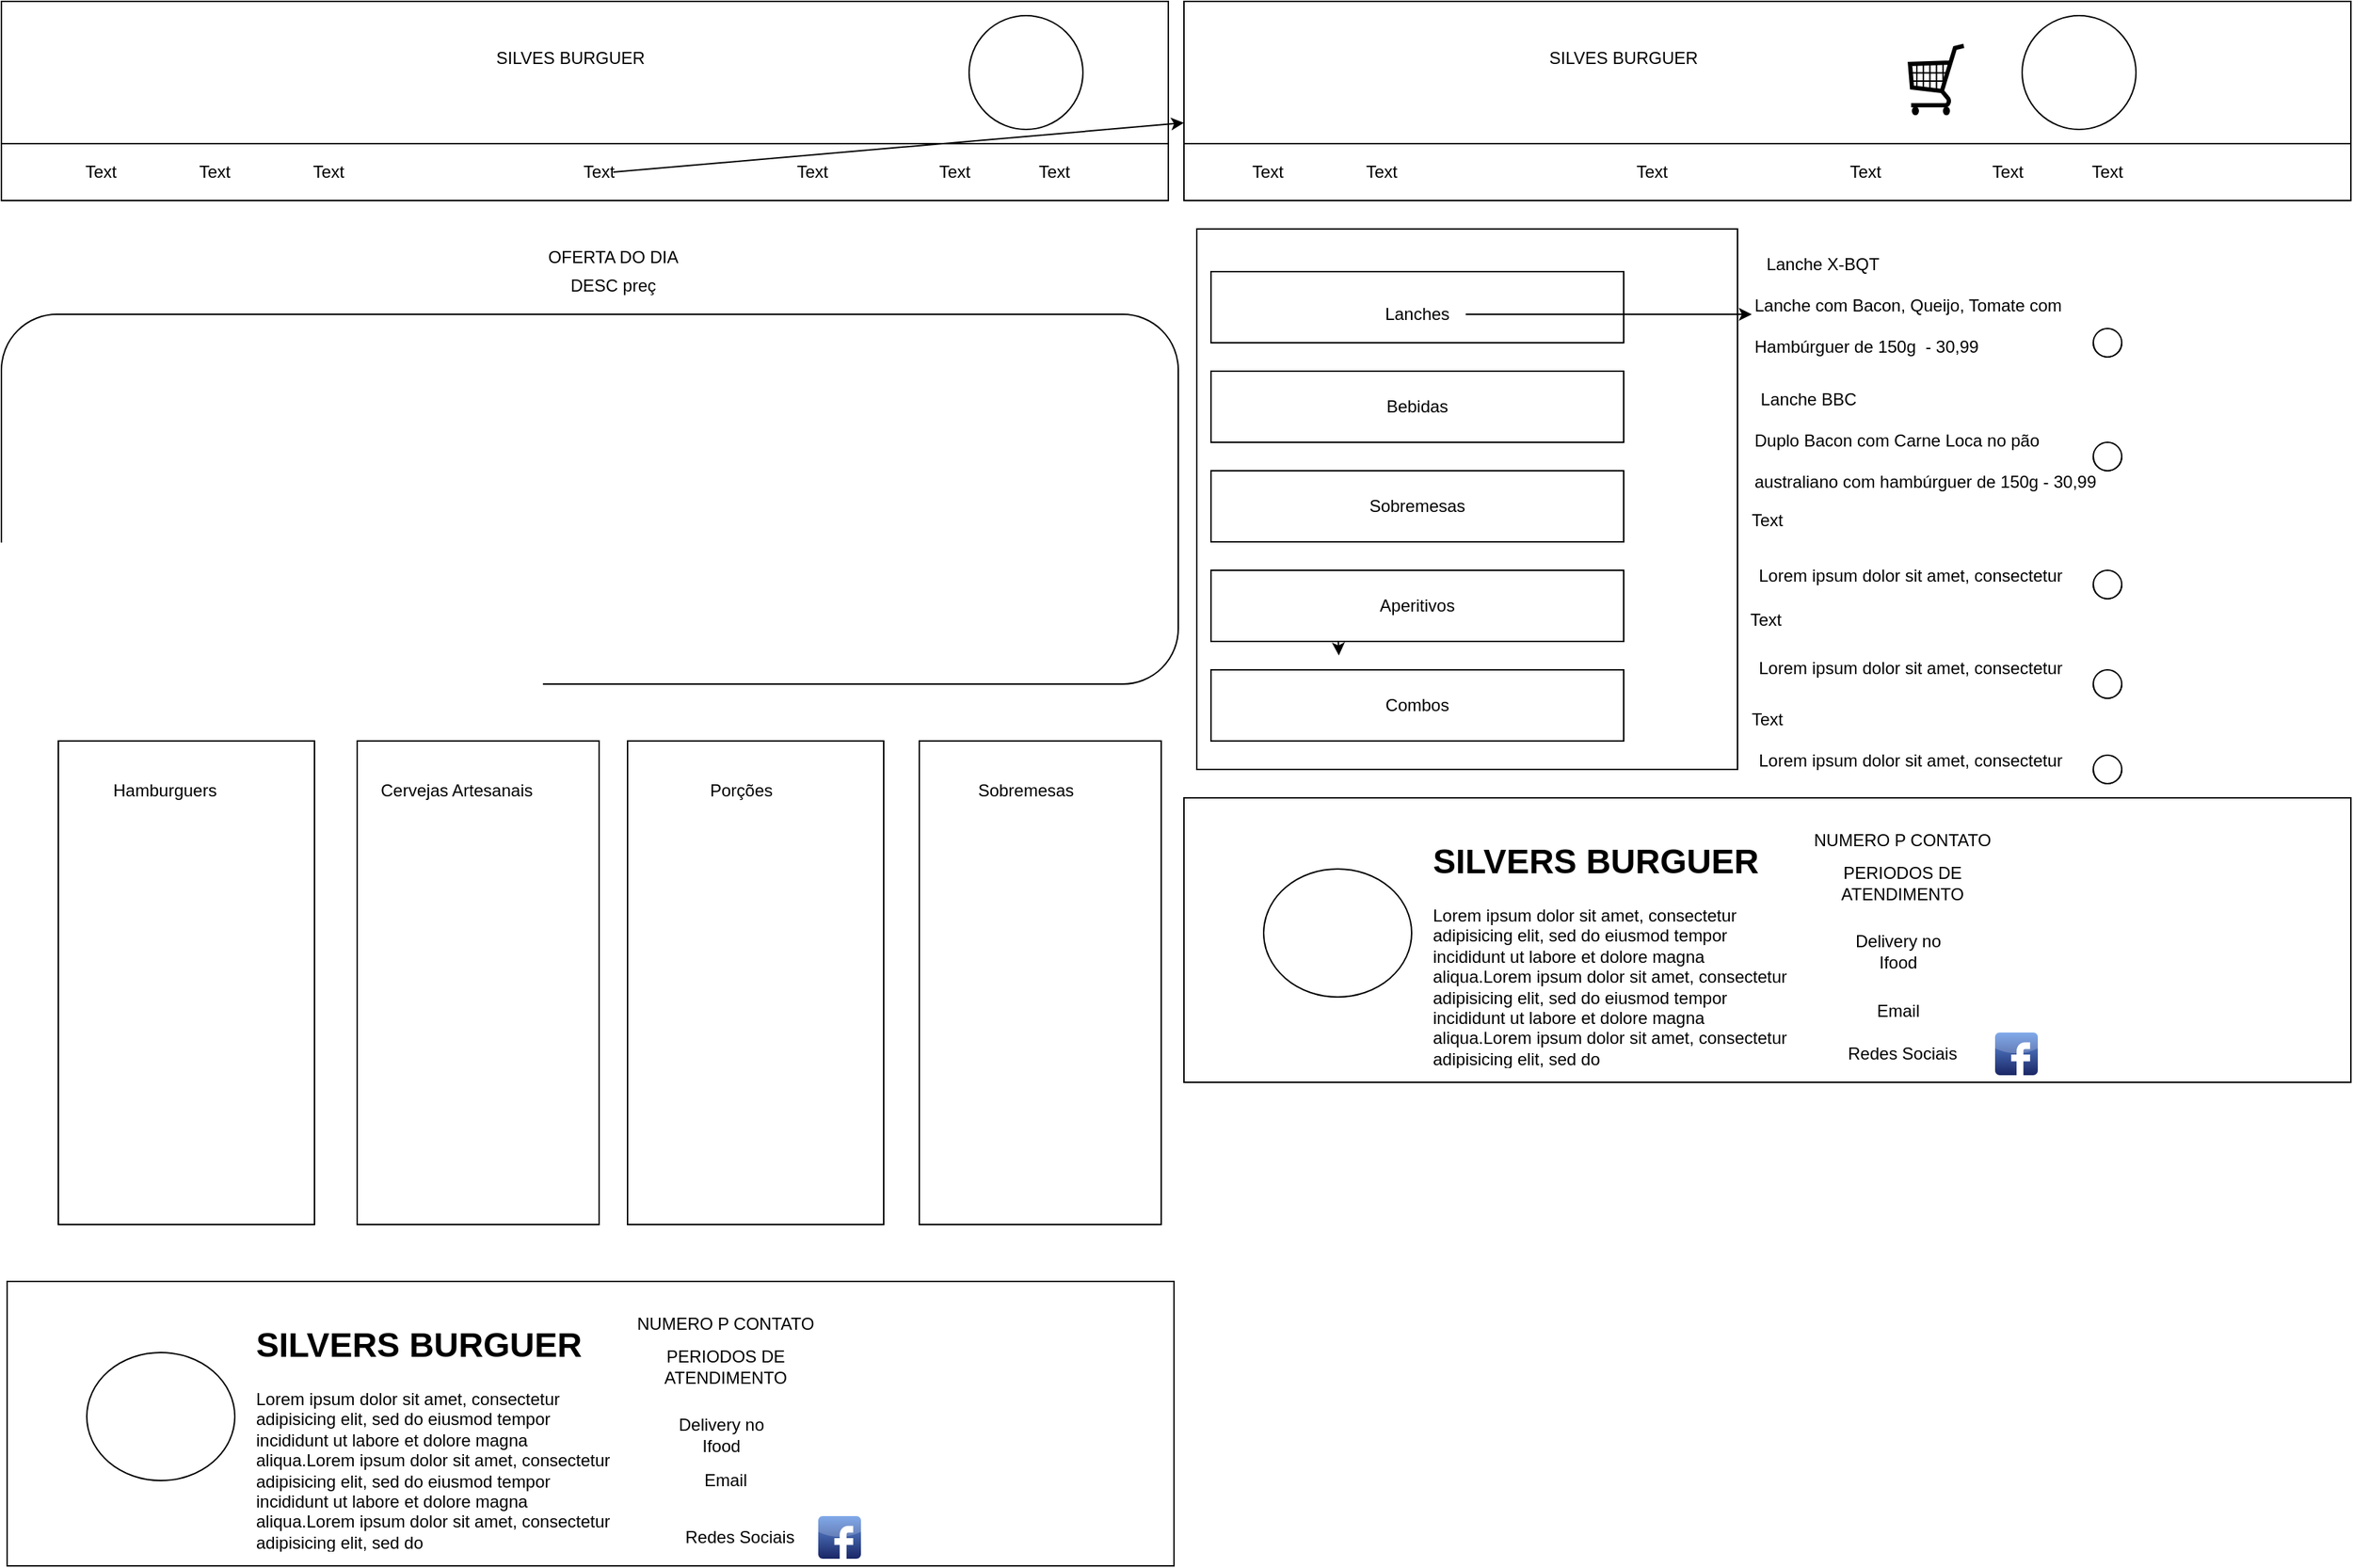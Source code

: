 <mxfile version="13.8.8" type="github">
  <diagram id="8r8RpMllXokfxD9Ya-0Z" name="Page-1">
    <mxGraphModel dx="1102" dy="460" grid="1" gridSize="10" guides="1" tooltips="1" connect="1" arrows="1" fold="1" page="1" pageScale="1" pageWidth="827" pageHeight="1169" math="0" shadow="0">
      <root>
        <mxCell id="0" />
        <mxCell id="1" parent="0" />
        <mxCell id="y8Id4zBRVLk_3cPNBUIt-2" value="" style="rounded=0;whiteSpace=wrap;html=1;" vertex="1" parent="1">
          <mxGeometry width="820" height="100" as="geometry" />
        </mxCell>
        <mxCell id="y8Id4zBRVLk_3cPNBUIt-3" value="SILVES BURGUER" style="text;html=1;strokeColor=none;fillColor=none;align=center;verticalAlign=middle;whiteSpace=wrap;rounded=0;" vertex="1" parent="1">
          <mxGeometry x="250" y="30" width="300" height="20" as="geometry" />
        </mxCell>
        <mxCell id="y8Id4zBRVLk_3cPNBUIt-4" value="" style="ellipse;whiteSpace=wrap;html=1;aspect=fixed;" vertex="1" parent="1">
          <mxGeometry x="680" y="10" width="80" height="80" as="geometry" />
        </mxCell>
        <mxCell id="y8Id4zBRVLk_3cPNBUIt-5" value="" style="rounded=0;whiteSpace=wrap;html=1;" vertex="1" parent="1">
          <mxGeometry y="100" width="820" height="40" as="geometry" />
        </mxCell>
        <mxCell id="y8Id4zBRVLk_3cPNBUIt-6" value="Text" style="text;html=1;strokeColor=none;fillColor=none;align=center;verticalAlign=middle;whiteSpace=wrap;rounded=0;" vertex="1" parent="1">
          <mxGeometry x="50" y="110" width="40" height="20" as="geometry" />
        </mxCell>
        <mxCell id="y8Id4zBRVLk_3cPNBUIt-7" value="Text" style="text;html=1;strokeColor=none;fillColor=none;align=center;verticalAlign=middle;whiteSpace=wrap;rounded=0;" vertex="1" parent="1">
          <mxGeometry x="130" y="110" width="40" height="20" as="geometry" />
        </mxCell>
        <mxCell id="y8Id4zBRVLk_3cPNBUIt-8" value="Text" style="text;html=1;strokeColor=none;fillColor=none;align=center;verticalAlign=middle;whiteSpace=wrap;rounded=0;" vertex="1" parent="1">
          <mxGeometry x="210" y="110" width="40" height="20" as="geometry" />
        </mxCell>
        <mxCell id="y8Id4zBRVLk_3cPNBUIt-9" value="Text" style="text;html=1;strokeColor=none;fillColor=none;align=center;verticalAlign=middle;whiteSpace=wrap;rounded=0;" vertex="1" parent="1">
          <mxGeometry x="400" y="110" width="40" height="20" as="geometry" />
        </mxCell>
        <mxCell id="y8Id4zBRVLk_3cPNBUIt-10" value="Text" style="text;html=1;strokeColor=none;fillColor=none;align=center;verticalAlign=middle;whiteSpace=wrap;rounded=0;" vertex="1" parent="1">
          <mxGeometry x="550" y="110" width="40" height="20" as="geometry" />
        </mxCell>
        <mxCell id="y8Id4zBRVLk_3cPNBUIt-11" value="Text" style="text;html=1;strokeColor=none;fillColor=none;align=center;verticalAlign=middle;whiteSpace=wrap;rounded=0;" vertex="1" parent="1">
          <mxGeometry x="650" y="110" width="40" height="20" as="geometry" />
        </mxCell>
        <mxCell id="y8Id4zBRVLk_3cPNBUIt-12" value="Text" style="text;html=1;strokeColor=none;fillColor=none;align=center;verticalAlign=middle;whiteSpace=wrap;rounded=0;" vertex="1" parent="1">
          <mxGeometry x="720" y="110" width="40" height="20" as="geometry" />
        </mxCell>
        <mxCell id="y8Id4zBRVLk_3cPNBUIt-14" value="OFERTA DO DIA" style="text;html=1;strokeColor=none;fillColor=none;align=center;verticalAlign=middle;whiteSpace=wrap;rounded=0;" vertex="1" parent="1">
          <mxGeometry x="350" y="170" width="160" height="20" as="geometry" />
        </mxCell>
        <mxCell id="y8Id4zBRVLk_3cPNBUIt-17" value="DESC preç" style="text;html=1;strokeColor=none;fillColor=none;align=center;verticalAlign=middle;whiteSpace=wrap;rounded=0;" vertex="1" parent="1">
          <mxGeometry x="280" y="190" width="300" height="20" as="geometry" />
        </mxCell>
        <mxCell id="y8Id4zBRVLk_3cPNBUIt-46" value="" style="rounded=0;whiteSpace=wrap;html=1;" vertex="1" parent="1">
          <mxGeometry x="831" width="820" height="100" as="geometry" />
        </mxCell>
        <mxCell id="y8Id4zBRVLk_3cPNBUIt-47" value="" style="rounded=0;whiteSpace=wrap;html=1;" vertex="1" parent="1">
          <mxGeometry x="831" y="100" width="820" height="40" as="geometry" />
        </mxCell>
        <mxCell id="y8Id4zBRVLk_3cPNBUIt-48" value="SILVES BURGUER" style="text;html=1;strokeColor=none;fillColor=none;align=center;verticalAlign=middle;whiteSpace=wrap;rounded=0;" vertex="1" parent="1">
          <mxGeometry x="990" y="30" width="300" height="20" as="geometry" />
        </mxCell>
        <mxCell id="y8Id4zBRVLk_3cPNBUIt-49" value="" style="ellipse;whiteSpace=wrap;html=1;aspect=fixed;" vertex="1" parent="1">
          <mxGeometry x="1420" y="10" width="80" height="80" as="geometry" />
        </mxCell>
        <mxCell id="y8Id4zBRVLk_3cPNBUIt-50" value="Text" style="text;html=1;strokeColor=none;fillColor=none;align=center;verticalAlign=middle;whiteSpace=wrap;rounded=0;" vertex="1" parent="1">
          <mxGeometry x="870" y="110" width="40" height="20" as="geometry" />
        </mxCell>
        <mxCell id="y8Id4zBRVLk_3cPNBUIt-51" value="Text" style="text;html=1;strokeColor=none;fillColor=none;align=center;verticalAlign=middle;whiteSpace=wrap;rounded=0;" vertex="1" parent="1">
          <mxGeometry x="950" y="110" width="40" height="20" as="geometry" />
        </mxCell>
        <mxCell id="y8Id4zBRVLk_3cPNBUIt-52" value="Text" style="text;html=1;strokeColor=none;fillColor=none;align=center;verticalAlign=middle;whiteSpace=wrap;rounded=0;" vertex="1" parent="1">
          <mxGeometry x="1140" y="110" width="40" height="20" as="geometry" />
        </mxCell>
        <mxCell id="y8Id4zBRVLk_3cPNBUIt-53" value="Text" style="text;html=1;strokeColor=none;fillColor=none;align=center;verticalAlign=middle;whiteSpace=wrap;rounded=0;" vertex="1" parent="1">
          <mxGeometry x="1290" y="110" width="40" height="20" as="geometry" />
        </mxCell>
        <mxCell id="y8Id4zBRVLk_3cPNBUIt-54" value="Text" style="text;html=1;strokeColor=none;fillColor=none;align=center;verticalAlign=middle;whiteSpace=wrap;rounded=0;" vertex="1" parent="1">
          <mxGeometry x="1390" y="110" width="40" height="20" as="geometry" />
        </mxCell>
        <mxCell id="y8Id4zBRVLk_3cPNBUIt-55" value="Text" style="text;html=1;strokeColor=none;fillColor=none;align=center;verticalAlign=middle;whiteSpace=wrap;rounded=0;" vertex="1" parent="1">
          <mxGeometry x="1460" y="110" width="40" height="20" as="geometry" />
        </mxCell>
        <mxCell id="y8Id4zBRVLk_3cPNBUIt-56" value="" style="verticalLabelPosition=bottom;shadow=0;dashed=0;align=center;html=1;verticalAlign=top;strokeWidth=1;shape=mxgraph.mockup.misc.shoppingCart;strokeColor=#000000;fontFamily=Helvetica;fontSize=12;fontColor=#000000;fillColor=#ffffff;" vertex="1" parent="1">
          <mxGeometry x="1340" y="30" width="40" height="50" as="geometry" />
        </mxCell>
        <mxCell id="y8Id4zBRVLk_3cPNBUIt-20" value="" style="endArrow=classic;html=1;" edge="1" parent="1" target="y8Id4zBRVLk_3cPNBUIt-46">
          <mxGeometry width="50" height="50" relative="1" as="geometry">
            <mxPoint x="430" y="120" as="sourcePoint" />
            <mxPoint x="840" y="110" as="targetPoint" />
          </mxGeometry>
        </mxCell>
        <mxCell id="y8Id4zBRVLk_3cPNBUIt-58" value="" style="rounded=0;whiteSpace=wrap;html=1;" vertex="1" parent="1">
          <mxGeometry x="840" y="160" width="380" height="380" as="geometry" />
        </mxCell>
        <mxCell id="y8Id4zBRVLk_3cPNBUIt-59" value="" style="rounded=0;whiteSpace=wrap;html=1;" vertex="1" parent="1">
          <mxGeometry x="850" y="190" width="290" height="50" as="geometry" />
        </mxCell>
        <mxCell id="y8Id4zBRVLk_3cPNBUIt-60" value="" style="rounded=0;whiteSpace=wrap;html=1;" vertex="1" parent="1">
          <mxGeometry x="850" y="260" width="290" height="50" as="geometry" />
        </mxCell>
        <mxCell id="y8Id4zBRVLk_3cPNBUIt-61" value="" style="rounded=0;whiteSpace=wrap;html=1;" vertex="1" parent="1">
          <mxGeometry x="850" y="330" width="290" height="50" as="geometry" />
        </mxCell>
        <mxCell id="y8Id4zBRVLk_3cPNBUIt-157" style="edgeStyle=orthogonalEdgeStyle;rounded=0;orthogonalLoop=1;jettySize=auto;html=1;exitX=0.25;exitY=1;exitDx=0;exitDy=0;entryX=0.218;entryY=0.789;entryDx=0;entryDy=0;entryPerimeter=0;" edge="1" parent="1">
          <mxGeometry relative="1" as="geometry">
            <mxPoint x="939.5" y="450" as="sourcePoint" />
            <mxPoint x="939.84" y="459.82" as="targetPoint" />
          </mxGeometry>
        </mxCell>
        <mxCell id="y8Id4zBRVLk_3cPNBUIt-62" value="" style="rounded=0;whiteSpace=wrap;html=1;" vertex="1" parent="1">
          <mxGeometry x="850" y="400" width="290" height="50" as="geometry" />
        </mxCell>
        <mxCell id="y8Id4zBRVLk_3cPNBUIt-63" value="" style="rounded=0;whiteSpace=wrap;html=1;" vertex="1" parent="1">
          <mxGeometry x="850" y="470" width="290" height="50" as="geometry" />
        </mxCell>
        <mxCell id="y8Id4zBRVLk_3cPNBUIt-64" value="Lanches" style="text;html=1;strokeColor=none;fillColor=none;align=center;verticalAlign=middle;whiteSpace=wrap;rounded=0;" vertex="1" parent="1">
          <mxGeometry x="975" y="210" width="40" height="20" as="geometry" />
        </mxCell>
        <mxCell id="y8Id4zBRVLk_3cPNBUIt-65" value="Bebidas" style="text;html=1;strokeColor=none;fillColor=none;align=center;verticalAlign=middle;whiteSpace=wrap;rounded=0;" vertex="1" parent="1">
          <mxGeometry x="975" y="275" width="40" height="20" as="geometry" />
        </mxCell>
        <mxCell id="y8Id4zBRVLk_3cPNBUIt-66" value="Sobremesas" style="text;html=1;strokeColor=none;fillColor=none;align=center;verticalAlign=middle;whiteSpace=wrap;rounded=0;" vertex="1" parent="1">
          <mxGeometry x="975" y="345" width="40" height="20" as="geometry" />
        </mxCell>
        <mxCell id="y8Id4zBRVLk_3cPNBUIt-67" value="Aperitivos" style="text;html=1;strokeColor=none;fillColor=none;align=center;verticalAlign=middle;whiteSpace=wrap;rounded=0;" vertex="1" parent="1">
          <mxGeometry x="975" y="415" width="40" height="20" as="geometry" />
        </mxCell>
        <mxCell id="y8Id4zBRVLk_3cPNBUIt-68" value="Combos" style="text;html=1;strokeColor=none;fillColor=none;align=center;verticalAlign=middle;whiteSpace=wrap;rounded=0;" vertex="1" parent="1">
          <mxGeometry x="975" y="485" width="40" height="20" as="geometry" />
        </mxCell>
        <mxCell id="y8Id4zBRVLk_3cPNBUIt-69" value="Lanche X-BQT" style="text;html=1;strokeColor=none;fillColor=none;align=center;verticalAlign=middle;whiteSpace=wrap;rounded=0;" vertex="1" parent="1">
          <mxGeometry x="1090" y="170" width="380" height="30" as="geometry" />
        </mxCell>
        <mxCell id="y8Id4zBRVLk_3cPNBUIt-70" value="&lt;h1&gt;&lt;span style=&quot;font-size: 12px ; font-weight: normal&quot;&gt;Lanche com Bacon, Queijo, Tomate com Hambúrguer de 150g&amp;nbsp; - 30,99&lt;/span&gt;&lt;br&gt;&lt;/h1&gt;" style="text;html=1;strokeColor=none;fillColor=none;spacing=5;spacingTop=-20;whiteSpace=wrap;overflow=hidden;rounded=0;" vertex="1" parent="1">
          <mxGeometry x="1227.25" y="190" width="249" height="60" as="geometry" />
        </mxCell>
        <mxCell id="y8Id4zBRVLk_3cPNBUIt-71" value="Lanche BBC" style="text;html=1;strokeColor=none;fillColor=none;align=center;verticalAlign=middle;whiteSpace=wrap;rounded=0;" vertex="1" parent="1">
          <mxGeometry x="1080" y="265" width="380" height="30" as="geometry" />
        </mxCell>
        <mxCell id="y8Id4zBRVLk_3cPNBUIt-72" value="&lt;h1&gt;&lt;span style=&quot;font-size: 12px ; font-weight: normal&quot;&gt;Duplo Bacon com Carne Loca no pão australiano com hambúrguer de 150g - 30,99&lt;/span&gt;&lt;br&gt;&lt;/h1&gt;" style="text;html=1;strokeColor=none;fillColor=none;spacing=5;spacingTop=-20;whiteSpace=wrap;overflow=hidden;rounded=0;" vertex="1" parent="1">
          <mxGeometry x="1227.25" y="285" width="260" height="60" as="geometry" />
        </mxCell>
        <mxCell id="y8Id4zBRVLk_3cPNBUIt-73" value="Text" style="text;html=1;strokeColor=none;fillColor=none;align=center;verticalAlign=middle;whiteSpace=wrap;rounded=0;" vertex="1" parent="1">
          <mxGeometry x="1051" y="350" width="380" height="30" as="geometry" />
        </mxCell>
        <mxCell id="y8Id4zBRVLk_3cPNBUIt-74" value="&lt;h1&gt;&lt;span style=&quot;font-size: 12px ; font-weight: normal&quot;&gt;Lorem ipsum dolor sit amet, consectetur adipisicing elit, sed do eiusmod tempor incididunt ut labore et dolore magna aliqua.&lt;/span&gt;&lt;br&gt;&lt;/h1&gt;" style="text;html=1;strokeColor=none;fillColor=none;spacing=5;spacingTop=-20;whiteSpace=wrap;overflow=hidden;rounded=0;" vertex="1" parent="1">
          <mxGeometry x="1230" y="380" width="240" height="40" as="geometry" />
        </mxCell>
        <mxCell id="y8Id4zBRVLk_3cPNBUIt-75" value="Text" style="text;html=1;strokeColor=none;fillColor=none;align=center;verticalAlign=middle;whiteSpace=wrap;rounded=0;" vertex="1" parent="1">
          <mxGeometry x="1050" y="420" width="380" height="30" as="geometry" />
        </mxCell>
        <mxCell id="y8Id4zBRVLk_3cPNBUIt-76" value="&lt;h1&gt;&lt;span style=&quot;font-size: 12px ; font-weight: normal&quot;&gt;Lorem ipsum dolor sit amet, consectetur adipisicing elit, sed do eiusmod tempor incididunt ut labore et dolore magna aliqua.&lt;/span&gt;&lt;br&gt;&lt;/h1&gt;" style="text;html=1;strokeColor=none;fillColor=none;spacing=5;spacingTop=-20;whiteSpace=wrap;overflow=hidden;rounded=0;" vertex="1" parent="1">
          <mxGeometry x="1230" y="445" width="240" height="40" as="geometry" />
        </mxCell>
        <mxCell id="y8Id4zBRVLk_3cPNBUIt-77" value="Text" style="text;html=1;strokeColor=none;fillColor=none;align=center;verticalAlign=middle;whiteSpace=wrap;rounded=0;" vertex="1" parent="1">
          <mxGeometry x="1051" y="490" width="380" height="30" as="geometry" />
        </mxCell>
        <mxCell id="y8Id4zBRVLk_3cPNBUIt-78" value="&lt;h1&gt;&lt;span style=&quot;font-size: 12px ; font-weight: normal&quot;&gt;Lorem ipsum dolor sit amet, consectetur adipisicing elit, sed do eiusmod tempor incididunt ut labore et dolore magna aliqua.&lt;/span&gt;&lt;br&gt;&lt;/h1&gt;" style="text;html=1;strokeColor=none;fillColor=none;spacing=5;spacingTop=-20;whiteSpace=wrap;overflow=hidden;rounded=0;" vertex="1" parent="1">
          <mxGeometry x="1230" y="510" width="240" height="40" as="geometry" />
        </mxCell>
        <mxCell id="y8Id4zBRVLk_3cPNBUIt-81" value="" style="rounded=1;whiteSpace=wrap;html=1;" vertex="1" parent="1">
          <mxGeometry y="220" width="827" height="260" as="geometry" />
        </mxCell>
        <mxCell id="y8Id4zBRVLk_3cPNBUIt-85" value="" style="shape=cylinder3;whiteSpace=wrap;html=1;boundedLbl=1;backgroundOutline=1;size=15;" vertex="1" parent="1">
          <mxGeometry x="1470" y="230" width="20" height="20" as="geometry" />
        </mxCell>
        <mxCell id="y8Id4zBRVLk_3cPNBUIt-87" value="" style="shape=cylinder3;whiteSpace=wrap;html=1;boundedLbl=1;backgroundOutline=1;size=15;" vertex="1" parent="1">
          <mxGeometry x="1470" y="310" width="20" height="20" as="geometry" />
        </mxCell>
        <mxCell id="y8Id4zBRVLk_3cPNBUIt-88" value="" style="shape=cylinder3;whiteSpace=wrap;html=1;boundedLbl=1;backgroundOutline=1;size=15;" vertex="1" parent="1">
          <mxGeometry x="1470" y="400" width="20" height="20" as="geometry" />
        </mxCell>
        <mxCell id="y8Id4zBRVLk_3cPNBUIt-89" value="" style="shape=cylinder3;whiteSpace=wrap;html=1;boundedLbl=1;backgroundOutline=1;size=15;" vertex="1" parent="1">
          <mxGeometry x="1470" y="470" width="20" height="20" as="geometry" />
        </mxCell>
        <mxCell id="y8Id4zBRVLk_3cPNBUIt-90" value="" style="shape=cylinder3;whiteSpace=wrap;html=1;boundedLbl=1;backgroundOutline=1;size=15;" vertex="1" parent="1">
          <mxGeometry x="1470" y="530" width="20" height="20" as="geometry" />
        </mxCell>
        <mxCell id="y8Id4zBRVLk_3cPNBUIt-96" value="" style="rounded=0;whiteSpace=wrap;html=1;rotation=90;" vertex="1" parent="1">
          <mxGeometry x="-40" y="600" width="340" height="180" as="geometry" />
        </mxCell>
        <mxCell id="y8Id4zBRVLk_3cPNBUIt-97" value="" style="rounded=0;whiteSpace=wrap;html=1;rotation=90;" vertex="1" parent="1">
          <mxGeometry x="165" y="605" width="340" height="170" as="geometry" />
        </mxCell>
        <mxCell id="y8Id4zBRVLk_3cPNBUIt-98" value="" style="rounded=0;whiteSpace=wrap;html=1;rotation=90;" vertex="1" parent="1">
          <mxGeometry x="360" y="600" width="340" height="180" as="geometry" />
        </mxCell>
        <mxCell id="y8Id4zBRVLk_3cPNBUIt-99" value="" style="rounded=0;whiteSpace=wrap;html=1;rotation=90;" vertex="1" parent="1">
          <mxGeometry x="560" y="605" width="340" height="170" as="geometry" />
        </mxCell>
        <mxCell id="y8Id4zBRVLk_3cPNBUIt-100" value="Hamburguers" style="text;html=1;strokeColor=none;fillColor=none;align=center;verticalAlign=middle;whiteSpace=wrap;rounded=0;" vertex="1" parent="1">
          <mxGeometry x="70" y="540" width="90" height="30" as="geometry" />
        </mxCell>
        <mxCell id="y8Id4zBRVLk_3cPNBUIt-101" value="" style="shape=image;html=1;verticalAlign=top;verticalLabelPosition=bottom;labelBackgroundColor=#ffffff;imageAspect=0;aspect=fixed;image=https://cdn4.iconfinder.com/data/icons/momenticons-basic/32x32/img-portrait-add2.png" vertex="1" parent="1">
          <mxGeometry x="104" y="680" width="32" height="32" as="geometry" />
        </mxCell>
        <mxCell id="y8Id4zBRVLk_3cPNBUIt-102" value="Cervejas Artesanais" style="text;html=1;strokeColor=none;fillColor=none;align=center;verticalAlign=middle;whiteSpace=wrap;rounded=0;" vertex="1" parent="1">
          <mxGeometry x="260" y="540" width="120" height="30" as="geometry" />
        </mxCell>
        <mxCell id="y8Id4zBRVLk_3cPNBUIt-103" value="" style="shape=image;html=1;verticalAlign=top;verticalLabelPosition=bottom;labelBackgroundColor=#ffffff;imageAspect=0;aspect=fixed;image=https://cdn4.iconfinder.com/data/icons/momenticons-basic/32x32/img-portrait-add2.png" vertex="1" parent="1">
          <mxGeometry x="304" y="680" width="32" height="32" as="geometry" />
        </mxCell>
        <mxCell id="y8Id4zBRVLk_3cPNBUIt-104" value="Porções" style="text;html=1;strokeColor=none;fillColor=none;align=center;verticalAlign=middle;whiteSpace=wrap;rounded=0;" vertex="1" parent="1">
          <mxGeometry x="460" y="540" width="120" height="30" as="geometry" />
        </mxCell>
        <mxCell id="y8Id4zBRVLk_3cPNBUIt-105" value="Sobremesas" style="text;html=1;strokeColor=none;fillColor=none;align=center;verticalAlign=middle;whiteSpace=wrap;rounded=0;" vertex="1" parent="1">
          <mxGeometry x="660" y="540" width="120" height="30" as="geometry" />
        </mxCell>
        <mxCell id="y8Id4zBRVLk_3cPNBUIt-106" value="" style="shape=image;html=1;verticalAlign=top;verticalLabelPosition=bottom;labelBackgroundColor=#ffffff;imageAspect=0;aspect=fixed;image=https://cdn4.iconfinder.com/data/icons/momenticons-basic/32x32/img-portrait-add2.png" vertex="1" parent="1">
          <mxGeometry x="510" y="680" width="32" height="32" as="geometry" />
        </mxCell>
        <mxCell id="y8Id4zBRVLk_3cPNBUIt-107" value="" style="shape=image;html=1;verticalAlign=top;verticalLabelPosition=bottom;labelBackgroundColor=#ffffff;imageAspect=0;aspect=fixed;image=https://cdn4.iconfinder.com/data/icons/momenticons-basic/32x32/img-portrait-add2.png" vertex="1" parent="1">
          <mxGeometry x="704" y="680" width="32" height="32" as="geometry" />
        </mxCell>
        <mxCell id="y8Id4zBRVLk_3cPNBUIt-120" value="" style="endArrow=classic;html=1;" edge="1" parent="1">
          <mxGeometry width="50" height="50" relative="1" as="geometry">
            <mxPoint x="1029" y="220" as="sourcePoint" />
            <mxPoint x="1230" y="220" as="targetPoint" />
          </mxGeometry>
        </mxCell>
        <mxCell id="y8Id4zBRVLk_3cPNBUIt-123" value="" style="rounded=0;whiteSpace=wrap;html=1;" vertex="1" parent="1">
          <mxGeometry x="831" y="560" width="820" height="200" as="geometry" />
        </mxCell>
        <mxCell id="y8Id4zBRVLk_3cPNBUIt-124" value="NUMERO P CONTATO" style="text;html=1;strokeColor=none;fillColor=none;align=center;verticalAlign=middle;whiteSpace=wrap;rounded=0;" vertex="1" parent="1">
          <mxGeometry x="1271" y="580" width="130" height="20" as="geometry" />
        </mxCell>
        <mxCell id="y8Id4zBRVLk_3cPNBUIt-125" value="PERIODOS DE ATENDIMENTO" style="text;html=1;strokeColor=none;fillColor=none;align=center;verticalAlign=middle;whiteSpace=wrap;rounded=0;" vertex="1" parent="1">
          <mxGeometry x="1316" y="610" width="40" height="20" as="geometry" />
        </mxCell>
        <mxCell id="y8Id4zBRVLk_3cPNBUIt-126" value="" style="ellipse;whiteSpace=wrap;html=1;" vertex="1" parent="1">
          <mxGeometry x="887" y="610" width="104" height="90" as="geometry" />
        </mxCell>
        <mxCell id="y8Id4zBRVLk_3cPNBUIt-127" value="Delivery no Ifood" style="text;html=1;strokeColor=none;fillColor=none;align=center;verticalAlign=middle;whiteSpace=wrap;rounded=0;" vertex="1" parent="1">
          <mxGeometry x="1293" y="647.5" width="80" height="40" as="geometry" />
        </mxCell>
        <mxCell id="y8Id4zBRVLk_3cPNBUIt-128" value="Redes Sociais" style="text;html=1;strokeColor=none;fillColor=none;align=center;verticalAlign=middle;whiteSpace=wrap;rounded=0;" vertex="1" parent="1">
          <mxGeometry x="1281" y="730" width="110" height="20" as="geometry" />
        </mxCell>
        <mxCell id="y8Id4zBRVLk_3cPNBUIt-129" value="" style="dashed=0;outlineConnect=0;html=1;align=center;labelPosition=center;verticalLabelPosition=bottom;verticalAlign=top;shape=mxgraph.webicons.facebook;fillColor=#6294E4;gradientColor=#1A2665" vertex="1" parent="1">
          <mxGeometry x="1401" y="725" width="30" height="30" as="geometry" />
        </mxCell>
        <mxCell id="y8Id4zBRVLk_3cPNBUIt-130" value="" style="shape=image;html=1;verticalAlign=top;verticalLabelPosition=bottom;labelBackgroundColor=#ffffff;imageAspect=0;aspect=fixed;image=https://cdn3.iconfinder.com/data/icons/transparent-on-dark-grey/500/icon-04-128.png" vertex="1" parent="1">
          <mxGeometry x="1442.75" y="722.75" width="34.5" height="34.5" as="geometry" />
        </mxCell>
        <mxCell id="y8Id4zBRVLk_3cPNBUIt-131" value="Email" style="text;html=1;strokeColor=none;fillColor=none;align=center;verticalAlign=middle;whiteSpace=wrap;rounded=0;" vertex="1" parent="1">
          <mxGeometry x="1313" y="700" width="40" height="20" as="geometry" />
        </mxCell>
        <mxCell id="y8Id4zBRVLk_3cPNBUIt-132" value="&lt;h1&gt;SILVERS BURGUER&lt;/h1&gt;&lt;div&gt;&lt;p&gt;Lorem ipsum dolor sit amet, consectetur adipisicing elit, sed do eiusmod tempor incididunt ut labore et dolore magna aliqua.&lt;span&gt;Lorem ipsum dolor sit amet, consectetur adipisicing elit, sed do eiusmod tempor incididunt ut labore et dolore magna aliqua.Lorem ipsum dolor sit amet, consectetur adipisicing elit, sed do&amp;nbsp;&lt;/span&gt;&lt;/p&gt;&lt;/div&gt;" style="text;html=1;strokeColor=none;fillColor=none;spacing=5;spacingTop=-20;whiteSpace=wrap;overflow=hidden;rounded=0;" vertex="1" parent="1">
          <mxGeometry x="1001" y="585" width="260" height="165" as="geometry" />
        </mxCell>
        <mxCell id="y8Id4zBRVLk_3cPNBUIt-147" value="" style="rounded=0;whiteSpace=wrap;html=1;" vertex="1" parent="1">
          <mxGeometry x="4" y="900" width="820" height="200" as="geometry" />
        </mxCell>
        <mxCell id="y8Id4zBRVLk_3cPNBUIt-148" value="NUMERO P CONTATO" style="text;html=1;strokeColor=none;fillColor=none;align=center;verticalAlign=middle;whiteSpace=wrap;rounded=0;" vertex="1" parent="1">
          <mxGeometry x="444" y="920" width="130" height="20" as="geometry" />
        </mxCell>
        <mxCell id="y8Id4zBRVLk_3cPNBUIt-149" value="PERIODOS DE ATENDIMENTO" style="text;html=1;strokeColor=none;fillColor=none;align=center;verticalAlign=middle;whiteSpace=wrap;rounded=0;" vertex="1" parent="1">
          <mxGeometry x="489" y="950" width="40" height="20" as="geometry" />
        </mxCell>
        <mxCell id="y8Id4zBRVLk_3cPNBUIt-150" value="" style="ellipse;whiteSpace=wrap;html=1;" vertex="1" parent="1">
          <mxGeometry x="60" y="950" width="104" height="90" as="geometry" />
        </mxCell>
        <mxCell id="y8Id4zBRVLk_3cPNBUIt-151" value="Delivery no Ifood" style="text;html=1;strokeColor=none;fillColor=none;align=center;verticalAlign=middle;whiteSpace=wrap;rounded=0;" vertex="1" parent="1">
          <mxGeometry x="466" y="987.5" width="80" height="40" as="geometry" />
        </mxCell>
        <mxCell id="y8Id4zBRVLk_3cPNBUIt-152" value="Redes Sociais" style="text;html=1;strokeColor=none;fillColor=none;align=center;verticalAlign=middle;whiteSpace=wrap;rounded=0;" vertex="1" parent="1">
          <mxGeometry x="464" y="1070" width="110" height="20" as="geometry" />
        </mxCell>
        <mxCell id="y8Id4zBRVLk_3cPNBUIt-153" value="" style="dashed=0;outlineConnect=0;html=1;align=center;labelPosition=center;verticalLabelPosition=bottom;verticalAlign=top;shape=mxgraph.webicons.facebook;fillColor=#6294E4;gradientColor=#1A2665" vertex="1" parent="1">
          <mxGeometry x="574" y="1065" width="30" height="30" as="geometry" />
        </mxCell>
        <mxCell id="y8Id4zBRVLk_3cPNBUIt-154" value="" style="shape=image;html=1;verticalAlign=top;verticalLabelPosition=bottom;labelBackgroundColor=#ffffff;imageAspect=0;aspect=fixed;image=https://cdn3.iconfinder.com/data/icons/transparent-on-dark-grey/500/icon-04-128.png" vertex="1" parent="1">
          <mxGeometry x="619.5" y="1055.5" width="34.5" height="34.5" as="geometry" />
        </mxCell>
        <mxCell id="y8Id4zBRVLk_3cPNBUIt-155" value="Email" style="text;html=1;strokeColor=none;fillColor=none;align=center;verticalAlign=middle;whiteSpace=wrap;rounded=0;" vertex="1" parent="1">
          <mxGeometry x="489" y="1030" width="40" height="20" as="geometry" />
        </mxCell>
        <mxCell id="y8Id4zBRVLk_3cPNBUIt-156" value="&lt;h1&gt;SILVERS BURGUER&lt;/h1&gt;&lt;div&gt;&lt;p&gt;Lorem ipsum dolor sit amet, consectetur adipisicing elit, sed do eiusmod tempor incididunt ut labore et dolore magna aliqua.&lt;span&gt;Lorem ipsum dolor sit amet, consectetur adipisicing elit, sed do eiusmod tempor incididunt ut labore et dolore magna aliqua.Lorem ipsum dolor sit amet, consectetur adipisicing elit, sed do&amp;nbsp;&lt;/span&gt;&lt;/p&gt;&lt;/div&gt;" style="text;html=1;strokeColor=none;fillColor=none;spacing=5;spacingTop=-20;whiteSpace=wrap;overflow=hidden;rounded=0;" vertex="1" parent="1">
          <mxGeometry x="174" y="925" width="260" height="165" as="geometry" />
        </mxCell>
      </root>
    </mxGraphModel>
  </diagram>
</mxfile>
